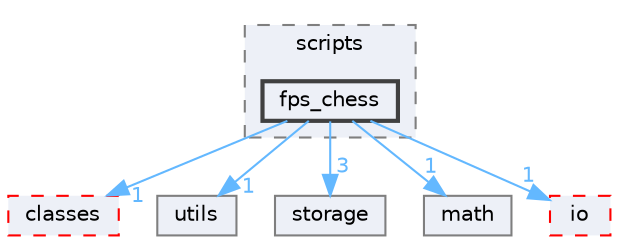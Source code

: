 digraph "src/scripts/fps_chess"
{
 // LATEX_PDF_SIZE
  bgcolor="transparent";
  edge [fontname=Helvetica,fontsize=10,labelfontname=Helvetica,labelfontsize=10];
  node [fontname=Helvetica,fontsize=10,shape=box,height=0.2,width=0.4];
  compound=true
  subgraph clusterdir_634e799a3947388232110823971192a8 {
    graph [ bgcolor="#edf0f7", pencolor="grey50", label="scripts", fontname=Helvetica,fontsize=10 style="filled,dashed", URL="dir_634e799a3947388232110823971192a8.html",tooltip=""]
  dir_46d2d98971b31d58ff4a9daa26bcd799 [label="fps_chess", fillcolor="#edf0f7", color="grey25", style="filled,bold", URL="dir_46d2d98971b31d58ff4a9daa26bcd799.html",tooltip=""];
  }
  dir_018e9aafb459e6e1a4953404cb0c0b1d [label="classes", fillcolor="#edf0f7", color="red", style="filled,dashed", URL="dir_018e9aafb459e6e1a4953404cb0c0b1d.html",tooltip=""];
  dir_313caf1132e152dd9b58bea13a4052ca [label="utils", fillcolor="#edf0f7", color="grey50", style="filled", URL="dir_313caf1132e152dd9b58bea13a4052ca.html",tooltip=""];
  dir_452baf35e1d7639c9f2a5ece4ec85855 [label="storage", fillcolor="#edf0f7", color="grey50", style="filled", URL="dir_452baf35e1d7639c9f2a5ece4ec85855.html",tooltip=""];
  dir_ae9a93452e2a84339148a16bcf2eb561 [label="math", fillcolor="#edf0f7", color="grey50", style="filled", URL="dir_ae9a93452e2a84339148a16bcf2eb561.html",tooltip=""];
  dir_c184e51c84f2c3f0345bbc8a0d75d3e1 [label="io", fillcolor="#edf0f7", color="red", style="filled,dashed", URL="dir_c184e51c84f2c3f0345bbc8a0d75d3e1.html",tooltip=""];
  dir_46d2d98971b31d58ff4a9daa26bcd799->dir_018e9aafb459e6e1a4953404cb0c0b1d [headlabel="1", labeldistance=1.5 headhref="dir_000004_000001.html" href="dir_000004_000001.html" color="steelblue1" fontcolor="steelblue1"];
  dir_46d2d98971b31d58ff4a9daa26bcd799->dir_313caf1132e152dd9b58bea13a4052ca [headlabel="1", labeldistance=1.5 headhref="dir_000004_000024.html" href="dir_000004_000024.html" color="steelblue1" fontcolor="steelblue1"];
  dir_46d2d98971b31d58ff4a9daa26bcd799->dir_452baf35e1d7639c9f2a5ece4ec85855 [headlabel="3", labeldistance=1.5 headhref="dir_000004_000022.html" href="dir_000004_000022.html" color="steelblue1" fontcolor="steelblue1"];
  dir_46d2d98971b31d58ff4a9daa26bcd799->dir_ae9a93452e2a84339148a16bcf2eb561 [headlabel="1", labeldistance=1.5 headhref="dir_000004_000011.html" href="dir_000004_000011.html" color="steelblue1" fontcolor="steelblue1"];
  dir_46d2d98971b31d58ff4a9daa26bcd799->dir_c184e51c84f2c3f0345bbc8a0d75d3e1 [headlabel="1", labeldistance=1.5 headhref="dir_000004_000008.html" href="dir_000004_000008.html" color="steelblue1" fontcolor="steelblue1"];
}
